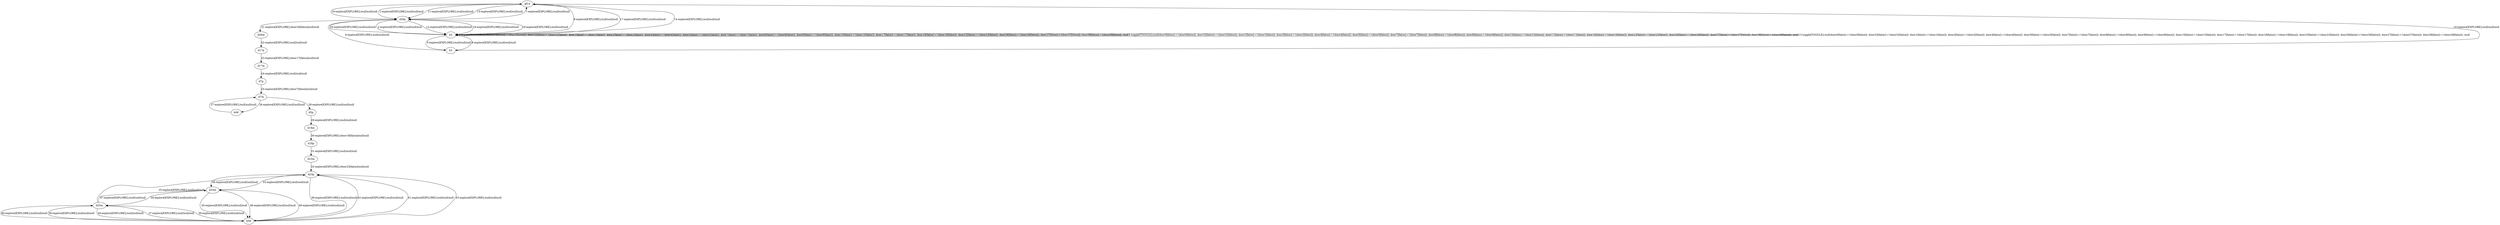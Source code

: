 # Total number of goals covered by this test: 1
# b56 --> d33m

digraph g {
"gf14" -> "d26p" [label = "1-explore[EXPLORE];/null/null/null"];
"d26p" -> "b2" [label = "2-explore[EXPLORE];/null/null/null"];
"b2" -> "b2" [label = "3-toggle[TOGGLE];/null/door0[false]:=!(door0[false]); door32[false]:=!(door32[false]); door1[false]:=!(door1[false]); door2[false]:=!(door2[false]); door4[false]:=!(door4[false]); door5[false]:=!(door5[false]); door7[false]:=!(door7[false]); door8[false]:=!(door8[false]); door9[false]:=!(door9[false]); door15[false]:=!(door15[false]); door17[false]:=!(door17[false]); door18[false]:=!(door18[false]); door23[false]:=!(door23[false]); door26[false]:=!(door26[false]); door27[false]:=!(door27[false]); door28[false]:=!(door28[false]); /null"];
"b2" -> "b2" [label = "4-toggle[TOGGLE];/null/door0[false]:=!(door0[false]); door32[false]:=!(door32[false]); door1[false]:=!(door1[false]); door2[false]:=!(door2[false]); door4[false]:=!(door4[false]); door5[false]:=!(door5[false]); door7[false]:=!(door7[false]); door8[false]:=!(door8[false]); door9[false]:=!(door9[false]); door15[false]:=!(door15[false]); door17[false]:=!(door17[false]); door18[false]:=!(door18[false]); door23[false]:=!(door23[false]); door26[false]:=!(door26[false]); door27[false]:=!(door27[false]); door28[false]:=!(door28[false]); /null"];
"b2" -> "b3" [label = "5-explore[EXPLORE];/null/null/null"];
"b3" -> "d26p" [label = "6-explore[EXPLORE];/null/null/null"];
"d26p" -> "gf14" [label = "7-explore[EXPLORE];/null/null/null"];
"gf14" -> "b2" [label = "8-explore[EXPLORE];/null/null/null"];
"b2" -> "b3" [label = "9-explore[EXPLORE];/null/null/null"];
"b3" -> "gf14" [label = "10-explore[EXPLORE];/null/null/null"];
"gf14" -> "d26p" [label = "11-explore[EXPLORE];/null/null/null"];
"d26p" -> "b2" [label = "12-explore[EXPLORE];/null/null/null"];
"b2" -> "b2" [label = "13-toggle[TOGGLE];/null/door0[false]:=!(door0[false]); door32[false]:=!(door32[false]); door1[false]:=!(door1[false]); door2[false]:=!(door2[false]); door4[false]:=!(door4[false]); door5[false]:=!(door5[false]); door7[false]:=!(door7[false]); door8[false]:=!(door8[false]); door9[false]:=!(door9[false]); door15[false]:=!(door15[false]); door17[false]:=!(door17[false]); door18[false]:=!(door18[false]); door23[false]:=!(door23[false]); door26[false]:=!(door26[false]); door27[false]:=!(door27[false]); door28[false]:=!(door28[false]); /null"];
"b2" -> "gf14" [label = "14-explore[EXPLORE];/null/null/null"];
"gf14" -> "d26p" [label = "15-explore[EXPLORE];/null/null/null"];
"d26p" -> "gf14" [label = "16-explore[EXPLORE];/null/null/null"];
"gf14" -> "b2" [label = "17-explore[EXPLORE];/null/null/null"];
"b2" -> "d26p" [label = "18-explore[EXPLORE];/null/null/null"];
"d26p" -> "b2" [label = "19-explore[EXPLORE];/null/null/null"];
"b2" -> "d26p" [label = "20-explore[EXPLORE];/null/null/null"];
"d26p" -> "d26m" [label = "21-explore[EXPLORE];/door26[false]/null/null"];
"d26m" -> "d17p" [label = "22-explore[EXPLORE];/null/null/null"];
"d17p" -> "d17m" [label = "23-explore[EXPLORE];/door17[false]/null/null"];
"d17m" -> "d7p" [label = "24-explore[EXPLORE];/null/null/null"];
"d7p" -> "d7m" [label = "25-explore[EXPLORE];/door7[false]/null/null"];
"d7m" -> "b48" [label = "26-explore[EXPLORE];/null/null/null"];
"b48" -> "d7m" [label = "27-explore[EXPLORE];/null/null/null"];
"d7m" -> "d5p" [label = "28-explore[EXPLORE];/null/null/null"];
"d5p" -> "d18m" [label = "29-explore[EXPLORE];/null/null/null"];
"d18m" -> "d18p" [label = "30-explore[EXPLORE];/door18[false]/null/null"];
"d18p" -> "d23m" [label = "31-explore[EXPLORE];/null/null/null"];
"d23m" -> "d23p" [label = "32-explore[EXPLORE];/door23[false]/null/null"];
"d23p" -> "d33m" [label = "33-explore[EXPLORE];/null/null/null"];
"d33m" -> "d25m" [label = "34-explore[EXPLORE];/null/null/null"];
"d25m" -> "d23p" [label = "35-explore[EXPLORE];/null/null/null"];
"d23p" -> "b56" [label = "36-explore[EXPLORE];/null/null/null"];
"b56" -> "d25m" [label = "37-explore[EXPLORE];/null/null/null"];
"d25m" -> "b56" [label = "38-explore[EXPLORE];/null/null/null"];
"b56" -> "d25m" [label = "39-explore[EXPLORE];/null/null/null"];
"d25m" -> "b56" [label = "40-explore[EXPLORE];/null/null/null"];
"b56" -> "d23p" [label = "41-explore[EXPLORE];/null/null/null"];
"d23p" -> "b56" [label = "42-explore[EXPLORE];/null/null/null"];
"b56" -> "d23p" [label = "43-explore[EXPLORE];/null/null/null"];
"d23p" -> "d33m" [label = "44-explore[EXPLORE];/null/null/null"];
"d33m" -> "b56" [label = "45-explore[EXPLORE];/null/null/null"];
"b56" -> "d25m" [label = "46-explore[EXPLORE];/null/null/null"];
"d25m" -> "d33m" [label = "47-explore[EXPLORE];/null/null/null"];
"d33m" -> "b56" [label = "48-explore[EXPLORE];/null/null/null"];
"b56" -> "d33m" [label = "49-explore[EXPLORE];/null/null/null"];
}